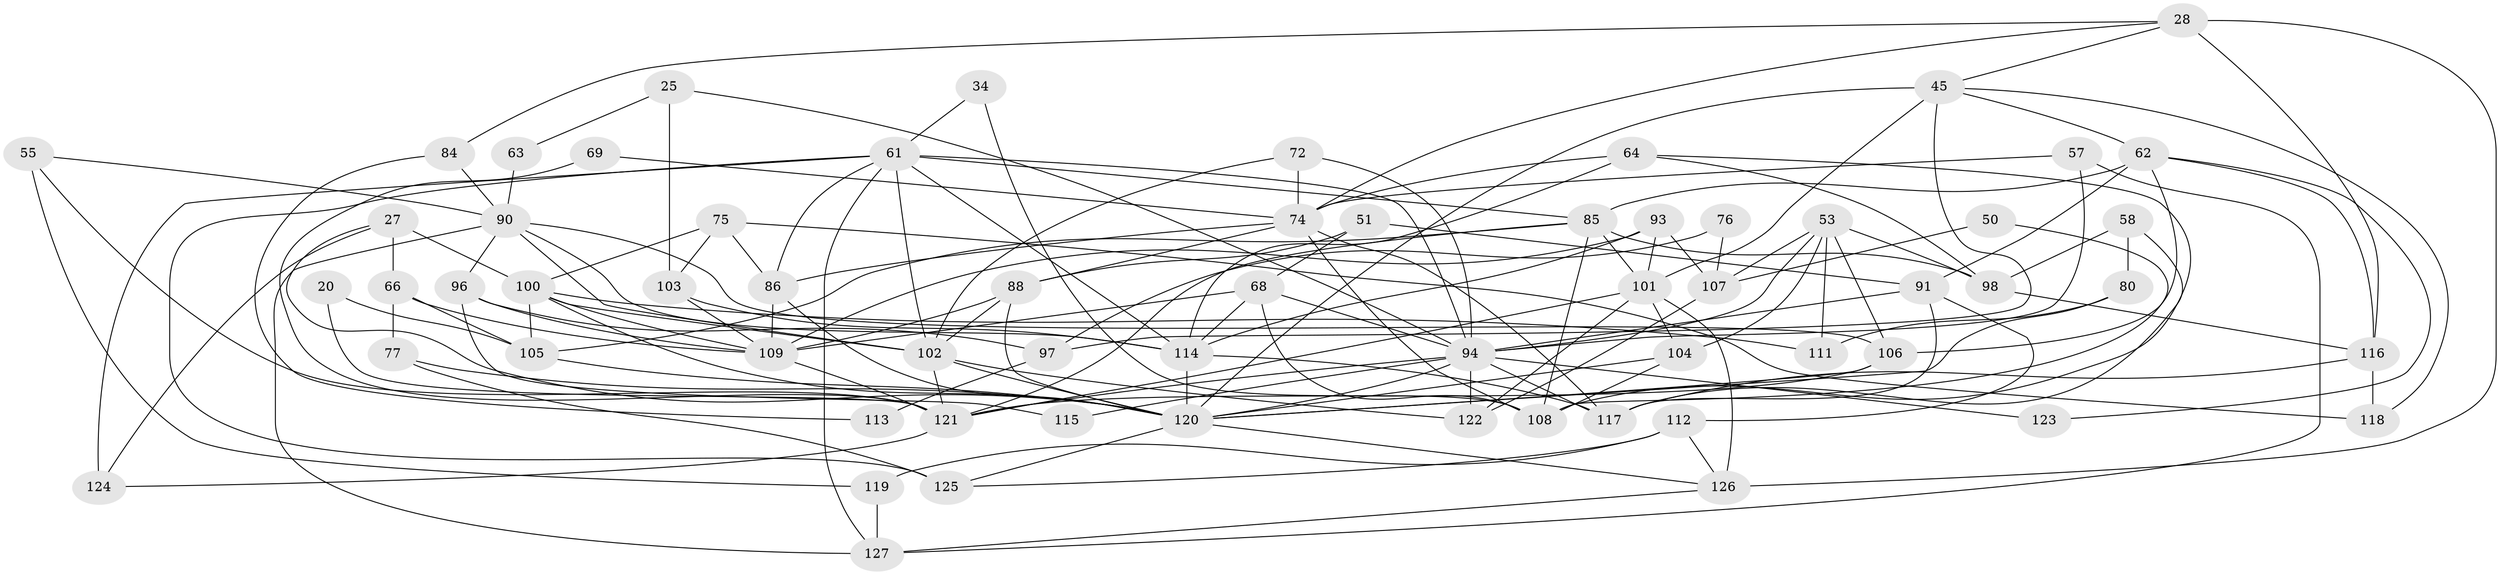 // original degree distribution, {4: 0.1889763779527559, 3: 0.2755905511811024, 2: 0.15748031496062992, 6: 0.13385826771653545, 5: 0.2125984251968504, 7: 0.015748031496062992, 8: 0.015748031496062992}
// Generated by graph-tools (version 1.1) at 2025/51/03/09/25 04:51:49]
// undirected, 63 vertices, 153 edges
graph export_dot {
graph [start="1"]
  node [color=gray90,style=filled];
  20;
  25;
  27;
  28;
  34;
  45 [super="+30"];
  50;
  51;
  53 [super="+31"];
  55;
  57;
  58;
  61 [super="+33+26"];
  62 [super="+60"];
  63;
  64 [super="+1"];
  66 [super="+23+38"];
  68 [super="+2+16+67"];
  69;
  72;
  74 [super="+24"];
  75 [super="+70"];
  76;
  77;
  80;
  84;
  85 [super="+48"];
  86 [super="+82"];
  88;
  90 [super="+49"];
  91 [super="+21"];
  93;
  94 [super="+89+41"];
  96;
  97;
  98;
  100 [super="+10"];
  101 [super="+5+56+79"];
  102 [super="+13+40+35"];
  103 [super="+99"];
  104;
  105 [super="+44"];
  106 [super="+15+6"];
  107;
  108 [super="+73"];
  109 [super="+22+95+32"];
  111;
  112;
  113;
  114 [super="+110"];
  115;
  116 [super="+39"];
  117 [super="+17+83"];
  118;
  119 [super="+18"];
  120 [super="+81+71"];
  121 [super="+46+92"];
  122;
  123;
  124;
  125 [super="+19+87"];
  126 [super="+54"];
  127;
  20 -- 105;
  20 -- 121;
  25 -- 63;
  25 -- 103;
  25 -- 94;
  27 -- 100;
  27 -- 124;
  27 -- 66 [weight=2];
  27 -- 120;
  28 -- 126 [weight=2];
  28 -- 74;
  28 -- 84;
  28 -- 116;
  28 -- 45;
  34 -- 61;
  34 -- 108;
  45 -- 97;
  45 -- 101 [weight=2];
  45 -- 118;
  45 -- 62;
  45 -- 120;
  50 -- 107;
  50 -- 108;
  51 -- 88;
  51 -- 91;
  51 -- 68;
  53 -- 98;
  53 -- 104;
  53 -- 107 [weight=2];
  53 -- 111;
  53 -- 94;
  53 -- 106;
  55 -- 90;
  55 -- 119;
  55 -- 121;
  57 -- 94 [weight=2];
  57 -- 127;
  57 -- 74;
  58 -- 98;
  58 -- 80;
  58 -- 117;
  61 -- 85;
  61 -- 124;
  61 -- 125 [weight=2];
  61 -- 86;
  61 -- 94;
  61 -- 127;
  61 -- 102 [weight=2];
  61 -- 114;
  62 -- 91 [weight=2];
  62 -- 116;
  62 -- 85;
  62 -- 123;
  62 -- 106;
  63 -- 90 [weight=2];
  64 -- 74;
  64 -- 98;
  64 -- 108;
  64 -- 114;
  66 -- 77 [weight=2];
  66 -- 109 [weight=2];
  66 -- 105 [weight=2];
  68 -- 114;
  68 -- 108 [weight=2];
  68 -- 94;
  68 -- 109;
  69 -- 74;
  69 -- 121;
  72 -- 74;
  72 -- 94 [weight=2];
  72 -- 102 [weight=2];
  74 -- 88;
  74 -- 86 [weight=2];
  74 -- 108;
  74 -- 117 [weight=2];
  75 -- 118;
  75 -- 103;
  75 -- 100;
  75 -- 86;
  76 -- 97;
  76 -- 107;
  77 -- 125 [weight=2];
  77 -- 120;
  80 -- 111;
  80 -- 120;
  84 -- 113;
  84 -- 90;
  85 -- 121;
  85 -- 98;
  85 -- 101;
  85 -- 105;
  85 -- 108;
  86 -- 109 [weight=2];
  86 -- 120;
  88 -- 120;
  88 -- 109;
  88 -- 102;
  90 -- 127;
  90 -- 96 [weight=2];
  90 -- 114;
  90 -- 106;
  90 -- 102;
  91 -- 112;
  91 -- 94;
  91 -- 117 [weight=2];
  93 -- 107;
  93 -- 101 [weight=2];
  93 -- 109;
  93 -- 114;
  94 -- 122;
  94 -- 120 [weight=4];
  94 -- 115;
  94 -- 117 [weight=2];
  94 -- 121 [weight=3];
  94 -- 123;
  96 -- 109;
  96 -- 97;
  96 -- 115;
  97 -- 113;
  98 -- 116;
  100 -- 102;
  100 -- 105 [weight=2];
  100 -- 109;
  100 -- 111;
  100 -- 120;
  101 -- 104;
  101 -- 122 [weight=2];
  101 -- 126;
  101 -- 121;
  102 -- 121;
  102 -- 122;
  102 -- 120;
  103 -- 114 [weight=2];
  103 -- 109;
  104 -- 108;
  104 -- 120;
  105 -- 120;
  106 -- 121 [weight=2];
  106 -- 120;
  107 -- 122;
  109 -- 121 [weight=3];
  112 -- 125;
  112 -- 119 [weight=2];
  112 -- 126;
  114 -- 117;
  114 -- 120 [weight=2];
  116 -- 117;
  116 -- 118;
  119 -- 127;
  120 -- 126;
  120 -- 125;
  121 -- 124;
  126 -- 127;
}
